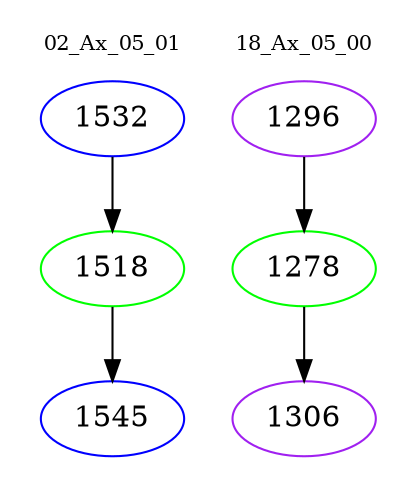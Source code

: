 digraph{
subgraph cluster_0 {
color = white
label = "02_Ax_05_01";
fontsize=10;
T0_1532 [label="1532", color="blue"]
T0_1532 -> T0_1518 [color="black"]
T0_1518 [label="1518", color="green"]
T0_1518 -> T0_1545 [color="black"]
T0_1545 [label="1545", color="blue"]
}
subgraph cluster_1 {
color = white
label = "18_Ax_05_00";
fontsize=10;
T1_1296 [label="1296", color="purple"]
T1_1296 -> T1_1278 [color="black"]
T1_1278 [label="1278", color="green"]
T1_1278 -> T1_1306 [color="black"]
T1_1306 [label="1306", color="purple"]
}
}
